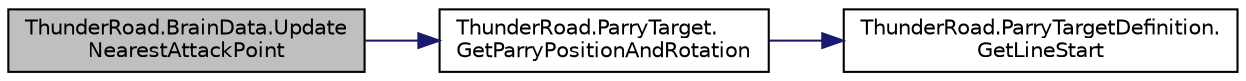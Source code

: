 digraph "ThunderRoad.BrainData.UpdateNearestAttackPoint"
{
 // LATEX_PDF_SIZE
  edge [fontname="Helvetica",fontsize="10",labelfontname="Helvetica",labelfontsize="10"];
  node [fontname="Helvetica",fontsize="10",shape=record];
  rankdir="LR";
  Node1 [label="ThunderRoad.BrainData.Update\lNearestAttackPoint",height=0.2,width=0.4,color="black", fillcolor="grey75", style="filled", fontcolor="black",tooltip="Updates the nearest attack point."];
  Node1 -> Node2 [color="midnightblue",fontsize="10",style="solid",fontname="Helvetica"];
  Node2 [label="ThunderRoad.ParryTarget.\lGetParryPositionAndRotation",height=0.2,width=0.4,color="black", fillcolor="white", style="filled",URL="$class_thunder_road_1_1_parry_target.html#abe0783ced0a0c036a01f587aa9d85fa7",tooltip="Gets the parry position and rotation."];
  Node2 -> Node3 [color="midnightblue",fontsize="10",style="solid",fontname="Helvetica"];
  Node3 [label="ThunderRoad.ParryTargetDefinition.\lGetLineStart",height=0.2,width=0.4,color="black", fillcolor="white", style="filled",URL="$class_thunder_road_1_1_parry_target_definition.html#a227b7c2a1ae1c52c8d5ff1ab10d64eb6",tooltip="Gets the line start."];
}
